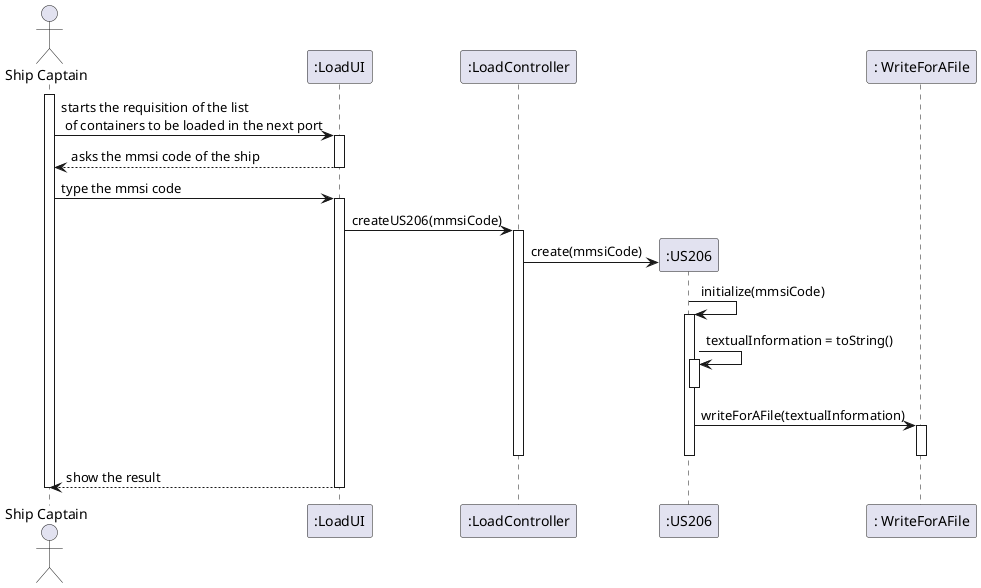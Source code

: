 @startuml
'https://plantuml.com/class-diagram

actor "Ship Captain" as SC
participant ":LoadUI" as UI
participant ":LoadController" as CT
participant ":US206" as US
participant ": WriteForAFile" as WF



activate SC
SC -> UI : starts the requisition of the list \n of containers to be loaded in the next port
activate UI
UI --> SC : asks the mmsi code of the ship
deactivate UI
SC -> UI : type the mmsi code


activate UI
UI->CT : createUS206(mmsiCode)
activate CT


CT -> US** : create(mmsiCode)

US -> US: initialize(mmsiCode)
activate US

US -> US : textualInformation = toString()
activate US
deactivate US
US -> WF : writeForAFile(textualInformation)

activate WF
deactivate WF

deactivate US

deactivate CT
UI-->SC : show the result
deactivate UI
deactivate SC
@enduml